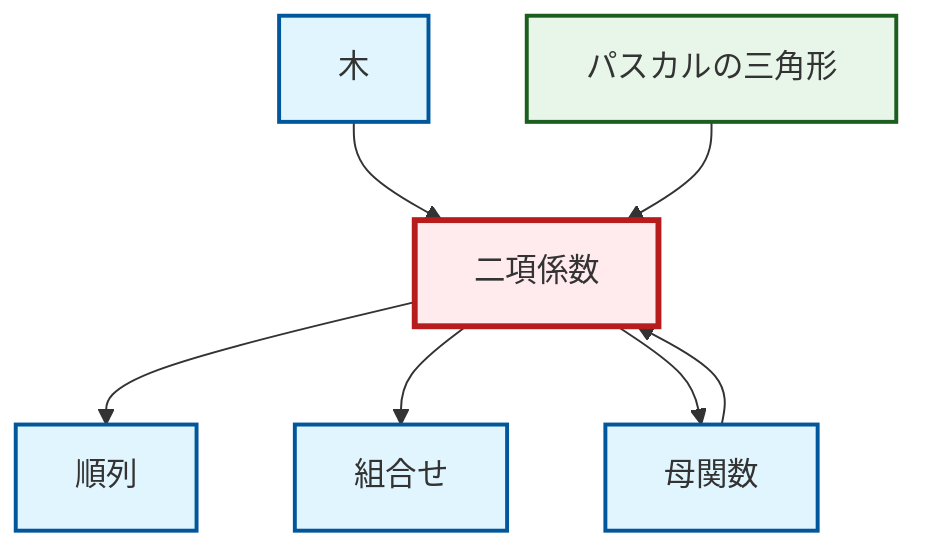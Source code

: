 graph TD
    classDef definition fill:#e1f5fe,stroke:#01579b,stroke-width:2px
    classDef theorem fill:#f3e5f5,stroke:#4a148c,stroke-width:2px
    classDef axiom fill:#fff3e0,stroke:#e65100,stroke-width:2px
    classDef example fill:#e8f5e9,stroke:#1b5e20,stroke-width:2px
    classDef current fill:#ffebee,stroke:#b71c1c,stroke-width:3px
    def-tree["木"]:::definition
    def-generating-function["母関数"]:::definition
    def-permutation["順列"]:::definition
    def-combination["組合せ"]:::definition
    def-binomial-coefficient["二項係数"]:::definition
    ex-pascals-triangle["パスカルの三角形"]:::example
    def-tree --> def-binomial-coefficient
    ex-pascals-triangle --> def-binomial-coefficient
    def-binomial-coefficient --> def-permutation
    def-generating-function --> def-binomial-coefficient
    def-binomial-coefficient --> def-combination
    def-binomial-coefficient --> def-generating-function
    class def-binomial-coefficient current